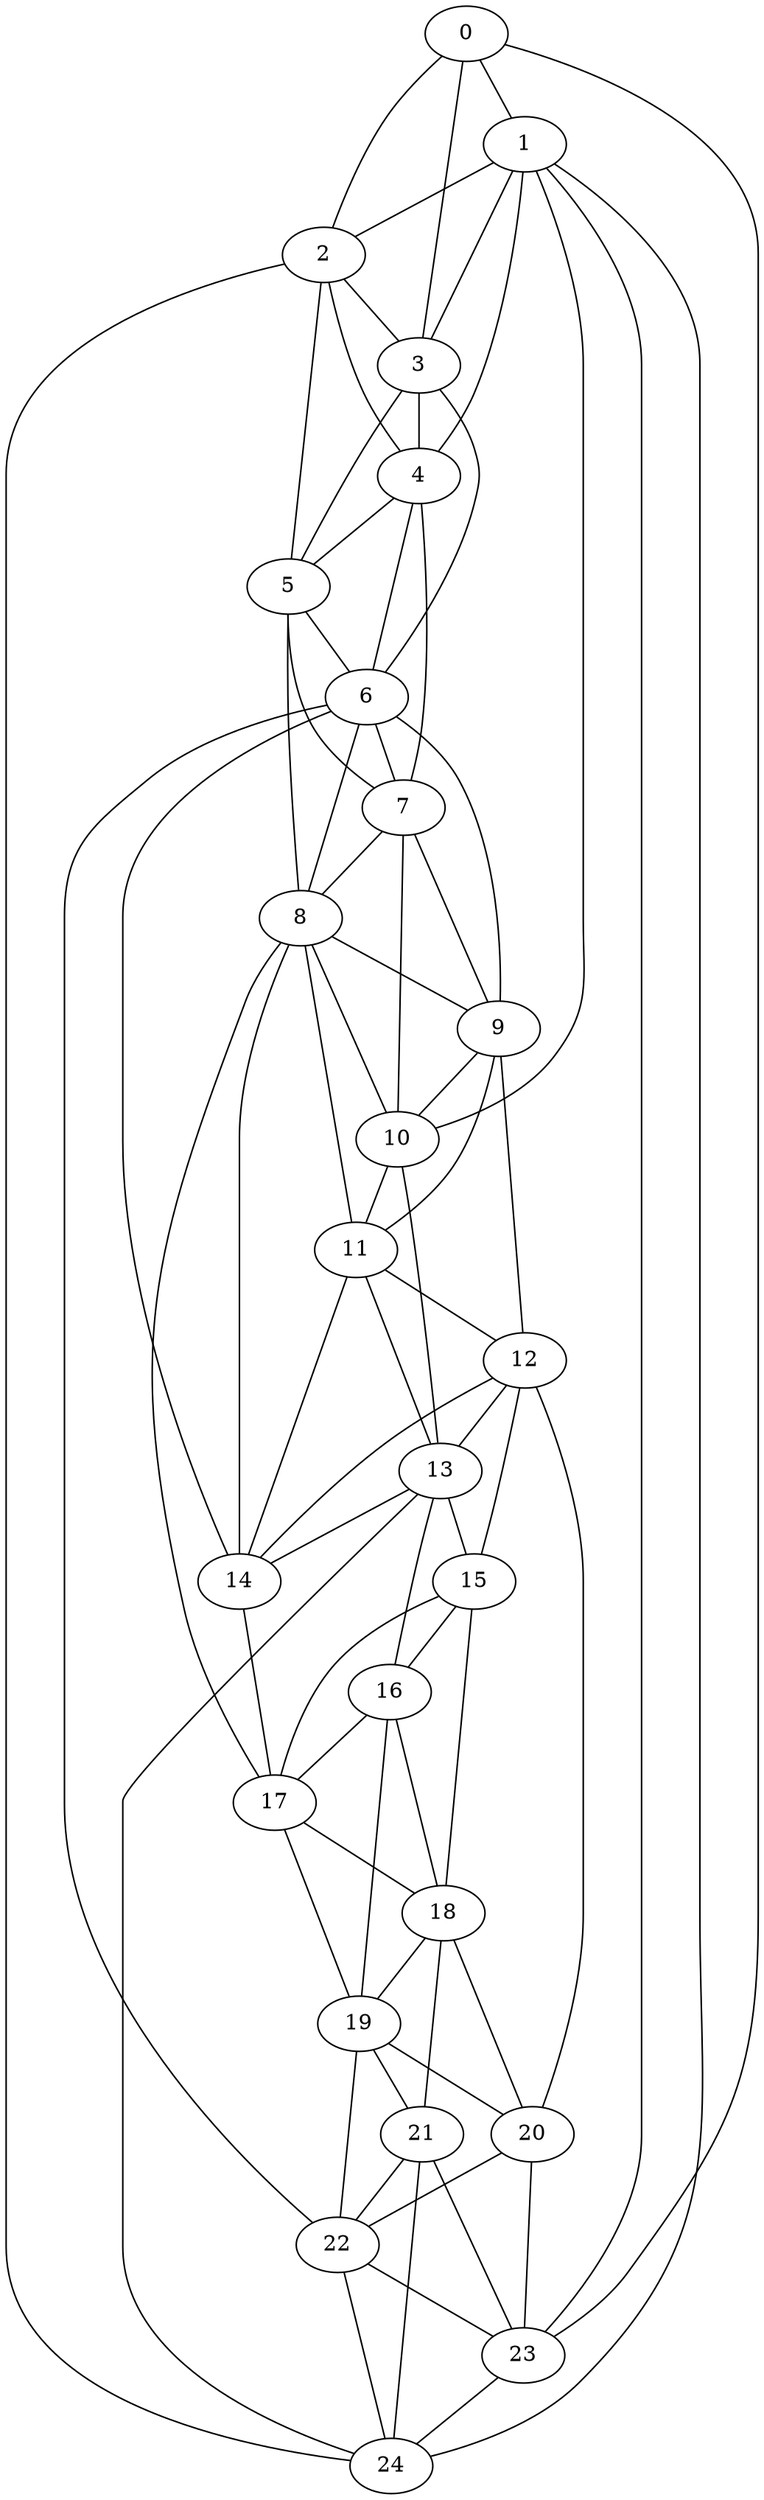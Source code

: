 strict graph "watts_strogatz_graph(25,6,0.1)" {
0;
1;
2;
3;
4;
5;
6;
7;
8;
9;
10;
11;
12;
13;
14;
15;
16;
17;
18;
19;
20;
21;
22;
23;
24;
0 -- 1  [is_available=True, prob="0.664851084638"];
0 -- 2  [is_available=True, prob="0.332969016171"];
0 -- 3  [is_available=True, prob="1.0"];
0 -- 23  [is_available=True, prob="1.0"];
1 -- 2  [is_available=True, prob="0.752306104714"];
1 -- 3  [is_available=True, prob="0.989616795706"];
1 -- 4  [is_available=True, prob="0.318937619079"];
1 -- 10  [is_available=True, prob="0.263011352043"];
1 -- 23  [is_available=True, prob="0.0874091151591"];
1 -- 24  [is_available=True, prob="1.0"];
2 -- 3  [is_available=True, prob="0.949813851087"];
2 -- 4  [is_available=True, prob="1.0"];
2 -- 5  [is_available=True, prob="0.365407974655"];
2 -- 24  [is_available=True, prob="1.0"];
3 -- 4  [is_available=True, prob="0.440326251636"];
3 -- 5  [is_available=True, prob="0.0884829503708"];
3 -- 6  [is_available=True, prob="0.918698883537"];
4 -- 5  [is_available=True, prob="0.292312514132"];
4 -- 6  [is_available=True, prob="0.673271059956"];
4 -- 7  [is_available=True, prob="0.916683800917"];
5 -- 6  [is_available=True, prob="1.0"];
5 -- 7  [is_available=True, prob="0.377482580031"];
5 -- 8  [is_available=True, prob="1.0"];
6 -- 7  [is_available=True, prob="1.0"];
6 -- 8  [is_available=True, prob="1.0"];
6 -- 9  [is_available=True, prob="0.0870103104714"];
6 -- 14  [is_available=True, prob="0.568934840455"];
6 -- 22  [is_available=True, prob="0.911597541646"];
7 -- 8  [is_available=True, prob="0.29737261835"];
7 -- 9  [is_available=True, prob="1.0"];
7 -- 10  [is_available=True, prob="0.131210104048"];
8 -- 9  [is_available=True, prob="1.0"];
8 -- 10  [is_available=True, prob="0.777869895028"];
8 -- 11  [is_available=True, prob="0.867794672488"];
8 -- 14  [is_available=True, prob="0.803658824481"];
8 -- 17  [is_available=True, prob="0.355198663848"];
9 -- 10  [is_available=True, prob="0.980295157465"];
9 -- 11  [is_available=True, prob="1.0"];
9 -- 12  [is_available=True, prob="1.0"];
10 -- 11  [is_available=True, prob="0.13328653217"];
10 -- 13  [is_available=True, prob="0.908173005217"];
11 -- 12  [is_available=True, prob="0.822650492479"];
11 -- 13  [is_available=True, prob="0.189298456248"];
11 -- 14  [is_available=True, prob="0.178336213782"];
12 -- 13  [is_available=True, prob="0.514753984026"];
12 -- 14  [is_available=True, prob="0.0855288304618"];
12 -- 15  [is_available=True, prob="0.823352564518"];
12 -- 20  [is_available=True, prob="0.637881870349"];
13 -- 14  [is_available=True, prob="1.0"];
13 -- 15  [is_available=True, prob="0.972586235476"];
13 -- 16  [is_available=True, prob="0.925355872489"];
13 -- 24  [is_available=True, prob="0.719837722075"];
14 -- 17  [is_available=True, prob="0.508500484591"];
15 -- 16  [is_available=True, prob="0.338374172448"];
15 -- 17  [is_available=True, prob="0.553025873383"];
15 -- 18  [is_available=True, prob="1.0"];
16 -- 17  [is_available=True, prob="0.457842042785"];
16 -- 18  [is_available=True, prob="0.274192552446"];
16 -- 19  [is_available=True, prob="1.0"];
17 -- 18  [is_available=True, prob="0.116595637831"];
17 -- 19  [is_available=True, prob="0.271903371848"];
18 -- 19  [is_available=True, prob="0.0389388380953"];
18 -- 20  [is_available=True, prob="0.658939345817"];
18 -- 21  [is_available=True, prob="1.0"];
19 -- 20  [is_available=True, prob="1.0"];
19 -- 21  [is_available=True, prob="0.940131966243"];
19 -- 22  [is_available=True, prob="1.0"];
20 -- 22  [is_available=True, prob="0.67664973327"];
20 -- 23  [is_available=True, prob="0.976392595615"];
21 -- 22  [is_available=True, prob="0.0757880570563"];
21 -- 23  [is_available=True, prob="0.324016716918"];
21 -- 24  [is_available=True, prob="0.724173891747"];
22 -- 23  [is_available=True, prob="0.522534022827"];
22 -- 24  [is_available=True, prob="0.0362993942034"];
23 -- 24  [is_available=True, prob="0.472600393782"];
}
